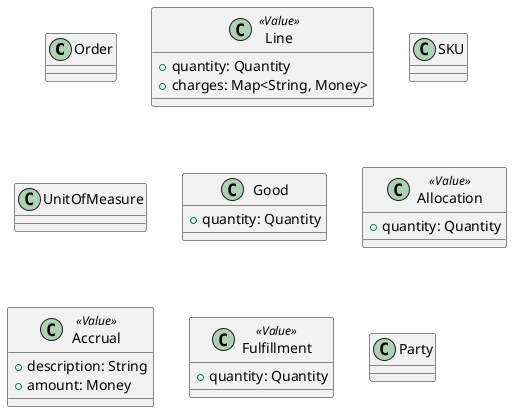 @startuml (id=ORDER_CLASSES)

class Order
class Line<<Value>> {
  +quantity: Quantity
  +charges: Map<String, Money>
}

class SKU

class UnitOfMeasure

class Good {
  +quantity: Quantity
}

class Allocation<<Value>>
class Accrual<<Value>> {
  +description: String
  +amount: Money
}
class Fulfillment<<Value>>{
  +quantity: Quantity
}


class Party


class Allocation<<Value>> {
  +quantity: Quantity
}


@enduml